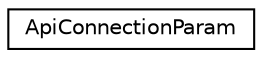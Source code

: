 digraph "Graphical Class Hierarchy"
{
  edge [fontname="Helvetica",fontsize="10",labelfontname="Helvetica",labelfontsize="10"];
  node [fontname="Helvetica",fontsize="10",shape=record];
  rankdir="LR";
  Node0 [label="ApiConnectionParam",height=0.2,width=0.4,color="black", fillcolor="white", style="filled",URL="$struct_api_connection_param.html"];
}
